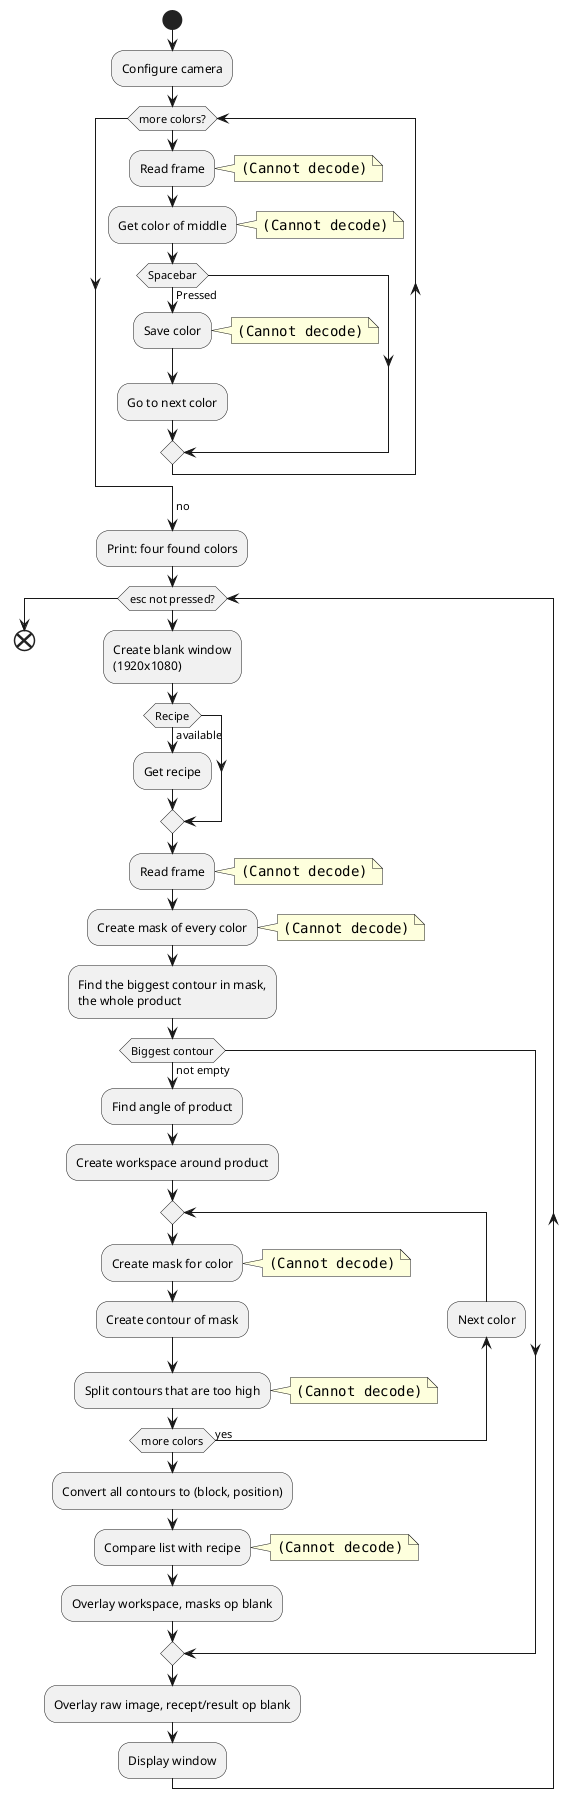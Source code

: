 @startuml vision
start
:Configure camera;
while (more colors?)
  :Read frame;
  note right: <img:img/cal_read.png>
  :Get color of middle;
  note right: <img:img/cal_crop.png>
  if (Spacebar) then (Pressed)
    :Save color;
    note right: <img:img/cal_value.png>
    :Go to next color;
  endif
endwhile
->no;

:Print: four found colors;

while (esc not pressed?)
:Create blank window
(1920x1080);
if (Recipe) then (available)
    :Get recipe;
endif
:Read frame;
note right: <img:img/fin_read.png>
:Create mask of every color;
note right: <img:img/fin_product.png>
:Find the biggest contour in mask,
the whole product;
if (Biggest contour) then (not empty)
  :Find angle of product;
  :Create workspace around product;
  repeat
    :Create mask for color;
  note right: <img:img/fin_filter1.png>
    :Create contour of mask;
    :Split contours that are too high;
  note right: <img:img/fin_filter2.png>
  backward:Next color;
  repeat while (more colors) is (yes)
  :Convert all contours to (block, position);
  :Compare list with recipe;
  note right: <img:img/fin_rr.png>
  :Overlay workspace, masks op blank;
endif
:Overlay raw image, recept/result op blank;
:Display window;
endwhile
->pressed;

end
@enduml